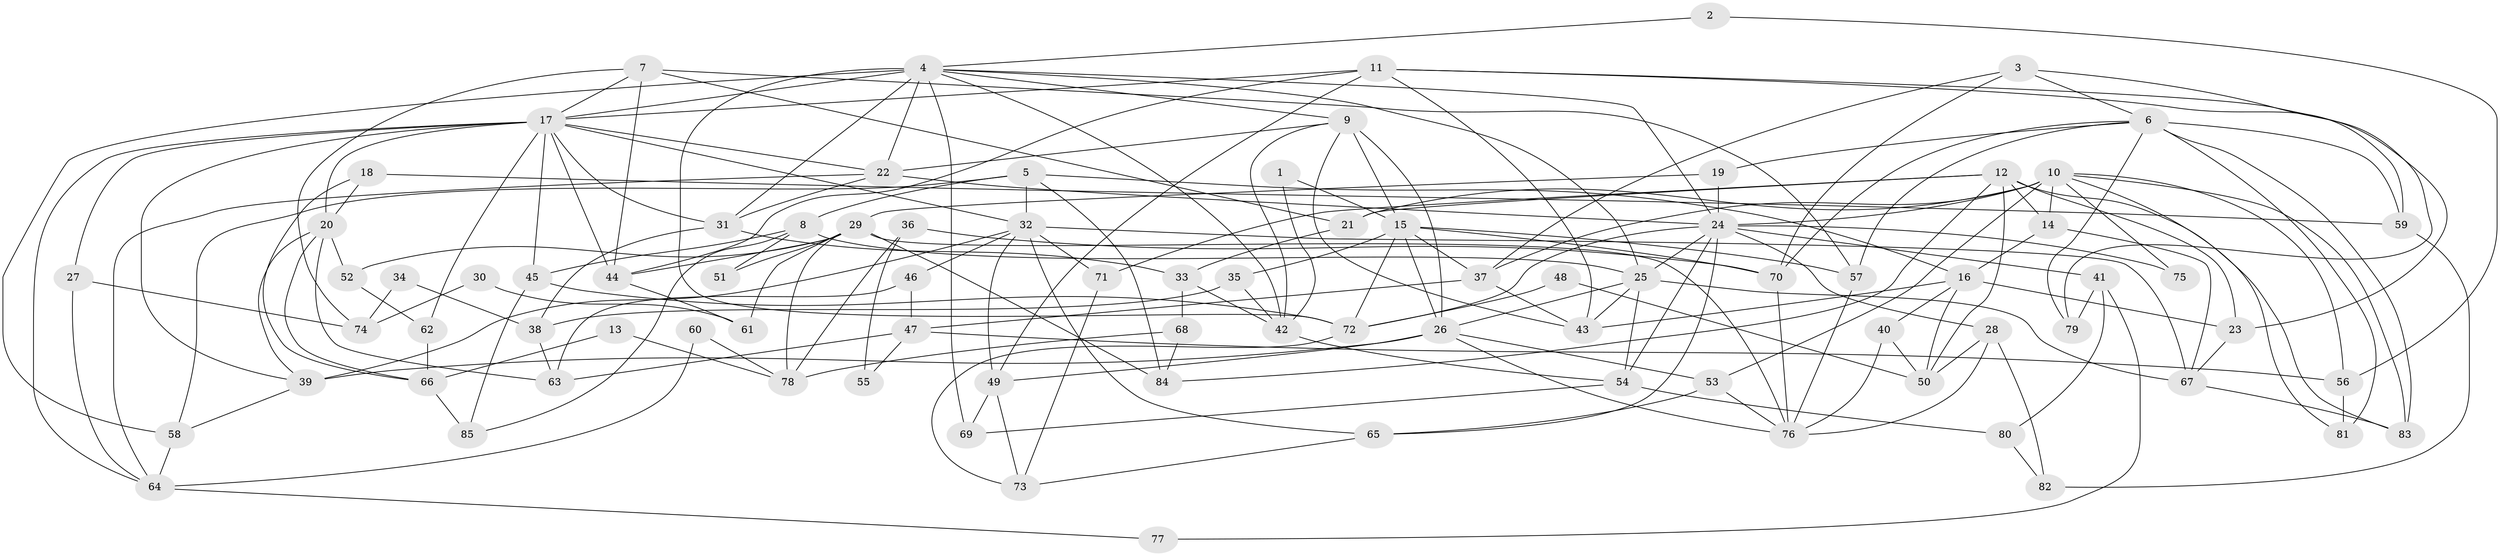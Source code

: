 // original degree distribution, {2: 0.12605042016806722, 4: 0.2857142857142857, 3: 0.25210084033613445, 5: 0.2184873949579832, 6: 0.08403361344537816, 7: 0.01680672268907563, 8: 0.01680672268907563}
// Generated by graph-tools (version 1.1) at 2025/50/03/04/25 22:50:52]
// undirected, 85 vertices, 194 edges
graph export_dot {
  node [color=gray90,style=filled];
  1;
  2;
  3;
  4;
  5;
  6;
  7;
  8;
  9;
  10;
  11;
  12;
  13;
  14;
  15;
  16;
  17;
  18;
  19;
  20;
  21;
  22;
  23;
  24;
  25;
  26;
  27;
  28;
  29;
  30;
  31;
  32;
  33;
  34;
  35;
  36;
  37;
  38;
  39;
  40;
  41;
  42;
  43;
  44;
  45;
  46;
  47;
  48;
  49;
  50;
  51;
  52;
  53;
  54;
  55;
  56;
  57;
  58;
  59;
  60;
  61;
  62;
  63;
  64;
  65;
  66;
  67;
  68;
  69;
  70;
  71;
  72;
  73;
  74;
  75;
  76;
  77;
  78;
  79;
  80;
  81;
  82;
  83;
  84;
  85;
  1 -- 15 [weight=1.0];
  1 -- 42 [weight=1.0];
  2 -- 4 [weight=1.0];
  2 -- 56 [weight=1.0];
  3 -- 6 [weight=1.0];
  3 -- 37 [weight=1.0];
  3 -- 70 [weight=1.0];
  3 -- 79 [weight=1.0];
  4 -- 9 [weight=1.0];
  4 -- 17 [weight=2.0];
  4 -- 22 [weight=2.0];
  4 -- 24 [weight=1.0];
  4 -- 25 [weight=1.0];
  4 -- 31 [weight=1.0];
  4 -- 42 [weight=1.0];
  4 -- 58 [weight=1.0];
  4 -- 69 [weight=1.0];
  4 -- 72 [weight=1.0];
  5 -- 8 [weight=1.0];
  5 -- 16 [weight=1.0];
  5 -- 32 [weight=1.0];
  5 -- 58 [weight=1.0];
  5 -- 84 [weight=1.0];
  6 -- 19 [weight=1.0];
  6 -- 57 [weight=1.0];
  6 -- 59 [weight=1.0];
  6 -- 70 [weight=1.0];
  6 -- 79 [weight=1.0];
  6 -- 81 [weight=1.0];
  6 -- 83 [weight=1.0];
  7 -- 17 [weight=1.0];
  7 -- 21 [weight=1.0];
  7 -- 44 [weight=1.0];
  7 -- 57 [weight=1.0];
  7 -- 74 [weight=1.0];
  8 -- 25 [weight=1.0];
  8 -- 45 [weight=1.0];
  8 -- 51 [weight=1.0];
  8 -- 85 [weight=1.0];
  9 -- 15 [weight=1.0];
  9 -- 22 [weight=1.0];
  9 -- 26 [weight=3.0];
  9 -- 42 [weight=1.0];
  9 -- 43 [weight=1.0];
  10 -- 14 [weight=1.0];
  10 -- 21 [weight=1.0];
  10 -- 24 [weight=1.0];
  10 -- 37 [weight=1.0];
  10 -- 53 [weight=1.0];
  10 -- 56 [weight=1.0];
  10 -- 75 [weight=1.0];
  10 -- 81 [weight=1.0];
  10 -- 83 [weight=1.0];
  11 -- 17 [weight=1.0];
  11 -- 23 [weight=1.0];
  11 -- 43 [weight=1.0];
  11 -- 44 [weight=1.0];
  11 -- 49 [weight=1.0];
  11 -- 59 [weight=1.0];
  12 -- 14 [weight=1.0];
  12 -- 21 [weight=1.0];
  12 -- 23 [weight=1.0];
  12 -- 50 [weight=1.0];
  12 -- 71 [weight=1.0];
  12 -- 83 [weight=1.0];
  12 -- 84 [weight=1.0];
  13 -- 66 [weight=1.0];
  13 -- 78 [weight=1.0];
  14 -- 16 [weight=1.0];
  14 -- 67 [weight=1.0];
  15 -- 26 [weight=2.0];
  15 -- 35 [weight=1.0];
  15 -- 37 [weight=1.0];
  15 -- 57 [weight=1.0];
  15 -- 70 [weight=1.0];
  15 -- 72 [weight=1.0];
  16 -- 23 [weight=1.0];
  16 -- 40 [weight=1.0];
  16 -- 43 [weight=1.0];
  16 -- 50 [weight=1.0];
  17 -- 20 [weight=2.0];
  17 -- 22 [weight=1.0];
  17 -- 27 [weight=1.0];
  17 -- 31 [weight=1.0];
  17 -- 32 [weight=1.0];
  17 -- 39 [weight=1.0];
  17 -- 44 [weight=1.0];
  17 -- 45 [weight=1.0];
  17 -- 62 [weight=2.0];
  17 -- 64 [weight=1.0];
  18 -- 20 [weight=1.0];
  18 -- 59 [weight=1.0];
  18 -- 66 [weight=1.0];
  19 -- 24 [weight=1.0];
  19 -- 29 [weight=1.0];
  20 -- 39 [weight=1.0];
  20 -- 52 [weight=1.0];
  20 -- 63 [weight=1.0];
  20 -- 66 [weight=1.0];
  21 -- 33 [weight=1.0];
  22 -- 24 [weight=1.0];
  22 -- 31 [weight=1.0];
  22 -- 64 [weight=1.0];
  23 -- 67 [weight=1.0];
  24 -- 25 [weight=1.0];
  24 -- 28 [weight=1.0];
  24 -- 41 [weight=1.0];
  24 -- 54 [weight=1.0];
  24 -- 65 [weight=1.0];
  24 -- 72 [weight=1.0];
  24 -- 75 [weight=1.0];
  25 -- 26 [weight=1.0];
  25 -- 43 [weight=1.0];
  25 -- 54 [weight=1.0];
  25 -- 67 [weight=1.0];
  26 -- 39 [weight=2.0];
  26 -- 49 [weight=1.0];
  26 -- 53 [weight=1.0];
  26 -- 76 [weight=1.0];
  27 -- 64 [weight=1.0];
  27 -- 74 [weight=1.0];
  28 -- 50 [weight=1.0];
  28 -- 76 [weight=1.0];
  28 -- 82 [weight=1.0];
  29 -- 44 [weight=1.0];
  29 -- 51 [weight=1.0];
  29 -- 52 [weight=1.0];
  29 -- 61 [weight=1.0];
  29 -- 76 [weight=1.0];
  29 -- 78 [weight=1.0];
  29 -- 84 [weight=1.0];
  30 -- 61 [weight=1.0];
  30 -- 74 [weight=1.0];
  31 -- 33 [weight=1.0];
  31 -- 38 [weight=1.0];
  32 -- 39 [weight=1.0];
  32 -- 46 [weight=1.0];
  32 -- 49 [weight=1.0];
  32 -- 65 [weight=1.0];
  32 -- 67 [weight=2.0];
  32 -- 71 [weight=1.0];
  33 -- 42 [weight=1.0];
  33 -- 68 [weight=1.0];
  34 -- 38 [weight=1.0];
  34 -- 74 [weight=1.0];
  35 -- 38 [weight=1.0];
  35 -- 42 [weight=1.0];
  36 -- 55 [weight=1.0];
  36 -- 70 [weight=1.0];
  36 -- 78 [weight=1.0];
  37 -- 43 [weight=1.0];
  37 -- 47 [weight=1.0];
  38 -- 63 [weight=1.0];
  39 -- 58 [weight=1.0];
  40 -- 50 [weight=1.0];
  40 -- 76 [weight=1.0];
  41 -- 77 [weight=1.0];
  41 -- 79 [weight=1.0];
  41 -- 80 [weight=1.0];
  42 -- 54 [weight=1.0];
  44 -- 61 [weight=1.0];
  45 -- 72 [weight=1.0];
  45 -- 85 [weight=1.0];
  46 -- 47 [weight=1.0];
  46 -- 63 [weight=1.0];
  47 -- 55 [weight=1.0];
  47 -- 56 [weight=1.0];
  47 -- 63 [weight=1.0];
  48 -- 50 [weight=1.0];
  48 -- 72 [weight=1.0];
  49 -- 69 [weight=1.0];
  49 -- 73 [weight=1.0];
  52 -- 62 [weight=1.0];
  53 -- 65 [weight=1.0];
  53 -- 76 [weight=1.0];
  54 -- 69 [weight=1.0];
  54 -- 80 [weight=1.0];
  56 -- 81 [weight=1.0];
  57 -- 76 [weight=1.0];
  58 -- 64 [weight=1.0];
  59 -- 82 [weight=1.0];
  60 -- 64 [weight=1.0];
  60 -- 78 [weight=1.0];
  62 -- 66 [weight=1.0];
  64 -- 77 [weight=1.0];
  65 -- 73 [weight=1.0];
  66 -- 85 [weight=1.0];
  67 -- 83 [weight=1.0];
  68 -- 78 [weight=1.0];
  68 -- 84 [weight=1.0];
  70 -- 76 [weight=1.0];
  71 -- 73 [weight=1.0];
  72 -- 73 [weight=1.0];
  80 -- 82 [weight=1.0];
}
